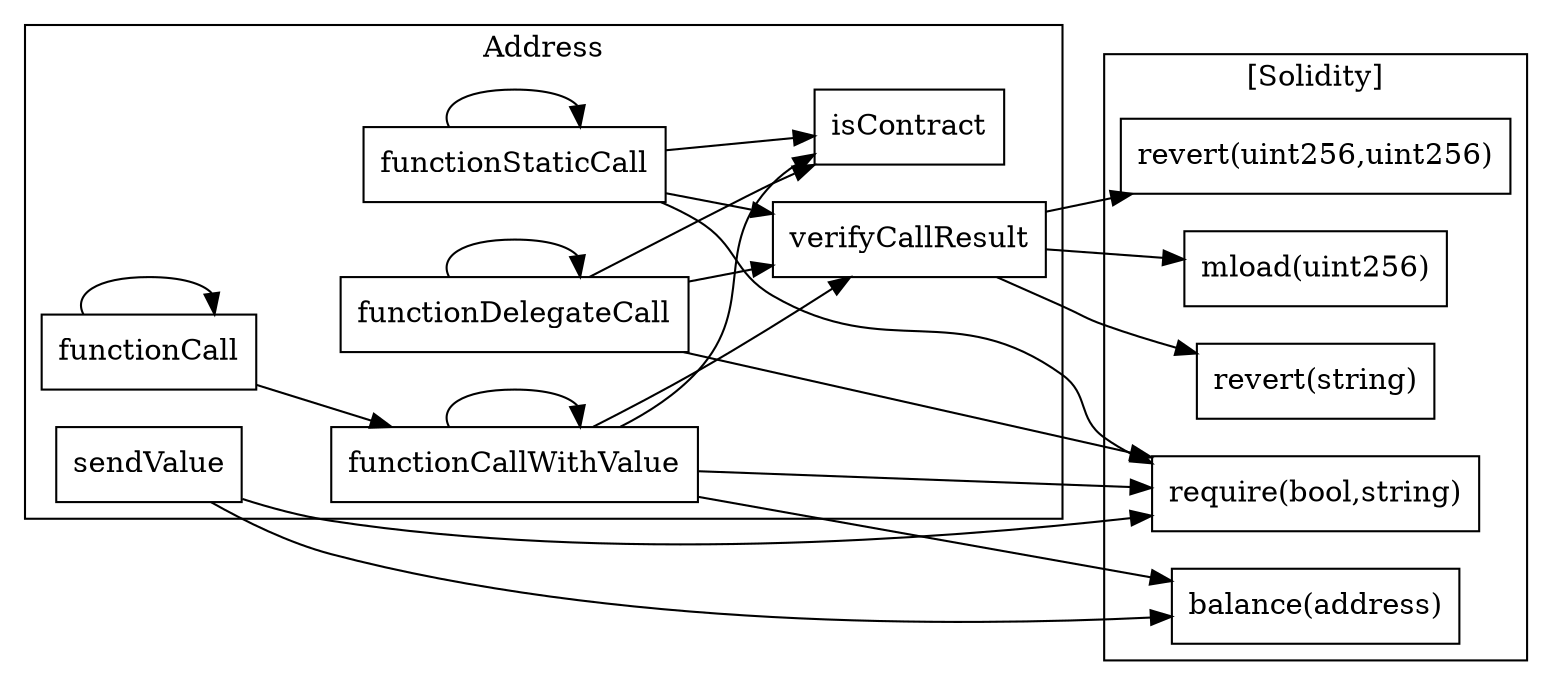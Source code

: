 strict digraph {
rankdir="LR"
node [shape=box]
subgraph cluster_655_Address {
label = "Address"
"655_functionCallWithValue" [label="functionCallWithValue"]
"655_verifyCallResult" [label="verifyCallResult"]
"655_sendValue" [label="sendValue"]
"655_functionStaticCall" [label="functionStaticCall"]
"655_functionCall" [label="functionCall"]
"655_functionDelegateCall" [label="functionDelegateCall"]
"655_isContract" [label="isContract"]
"655_functionCallWithValue" -> "655_functionCallWithValue"
"655_functionCall" -> "655_functionCallWithValue"
"655_functionCallWithValue" -> "655_isContract"
"655_functionDelegateCall" -> "655_isContract"
"655_functionStaticCall" -> "655_verifyCallResult"
"655_functionStaticCall" -> "655_isContract"
"655_functionCall" -> "655_functionCall"
"655_functionDelegateCall" -> "655_functionDelegateCall"
"655_functionStaticCall" -> "655_functionStaticCall"
"655_functionDelegateCall" -> "655_verifyCallResult"
"655_functionCallWithValue" -> "655_verifyCallResult"
}subgraph cluster_solidity {
label = "[Solidity]"
"mload(uint256)" 
"revert(string)" 
"revert(uint256,uint256)" 
"balance(address)" 
"require(bool,string)" 
"655_functionCallWithValue" -> "require(bool,string)"
"655_functionStaticCall" -> "require(bool,string)"
"655_functionCallWithValue" -> "balance(address)"
"655_sendValue" -> "balance(address)"
"655_verifyCallResult" -> "revert(string)"
"655_sendValue" -> "require(bool,string)"
"655_verifyCallResult" -> "mload(uint256)"
"655_functionDelegateCall" -> "require(bool,string)"
"655_verifyCallResult" -> "revert(uint256,uint256)"
}
}